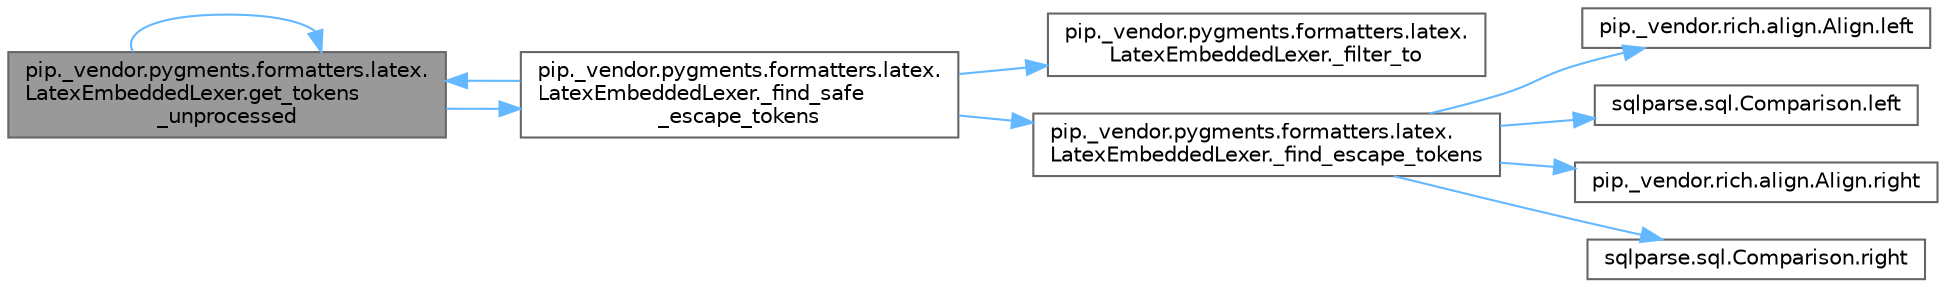 digraph "pip._vendor.pygments.formatters.latex.LatexEmbeddedLexer.get_tokens_unprocessed"
{
 // LATEX_PDF_SIZE
  bgcolor="transparent";
  edge [fontname=Helvetica,fontsize=10,labelfontname=Helvetica,labelfontsize=10];
  node [fontname=Helvetica,fontsize=10,shape=box,height=0.2,width=0.4];
  rankdir="LR";
  Node1 [id="Node000001",label="pip._vendor.pygments.formatters.latex.\lLatexEmbeddedLexer.get_tokens\l_unprocessed",height=0.2,width=0.4,color="gray40", fillcolor="grey60", style="filled", fontcolor="black",tooltip=" "];
  Node1 -> Node2 [id="edge1_Node000001_Node000002",color="steelblue1",style="solid",tooltip=" "];
  Node2 [id="Node000002",label="pip._vendor.pygments.formatters.latex.\lLatexEmbeddedLexer._find_safe\l_escape_tokens",height=0.2,width=0.4,color="grey40", fillcolor="white", style="filled",URL="$classpip_1_1__vendor_1_1pygments_1_1formatters_1_1latex_1_1_latex_embedded_lexer.html#a52f0dff73f700753d404bda6f3ae4a3f",tooltip=" "];
  Node2 -> Node3 [id="edge2_Node000002_Node000003",color="steelblue1",style="solid",tooltip=" "];
  Node3 [id="Node000003",label="pip._vendor.pygments.formatters.latex.\lLatexEmbeddedLexer._filter_to",height=0.2,width=0.4,color="grey40", fillcolor="white", style="filled",URL="$classpip_1_1__vendor_1_1pygments_1_1formatters_1_1latex_1_1_latex_embedded_lexer.html#a065b996b1b64f3b0eaaef78786781549",tooltip=" "];
  Node2 -> Node4 [id="edge3_Node000002_Node000004",color="steelblue1",style="solid",tooltip=" "];
  Node4 [id="Node000004",label="pip._vendor.pygments.formatters.latex.\lLatexEmbeddedLexer._find_escape_tokens",height=0.2,width=0.4,color="grey40", fillcolor="white", style="filled",URL="$classpip_1_1__vendor_1_1pygments_1_1formatters_1_1latex_1_1_latex_embedded_lexer.html#a787ce4e0d4863066f462657750954ec7",tooltip=" "];
  Node4 -> Node5 [id="edge4_Node000004_Node000005",color="steelblue1",style="solid",tooltip=" "];
  Node5 [id="Node000005",label="pip._vendor.rich.align.Align.left",height=0.2,width=0.4,color="grey40", fillcolor="white", style="filled",URL="$classpip_1_1__vendor_1_1rich_1_1align_1_1_align.html#a7bcf04e0d04e4f1887f676bd21ec01da",tooltip=" "];
  Node4 -> Node6 [id="edge5_Node000004_Node000006",color="steelblue1",style="solid",tooltip=" "];
  Node6 [id="Node000006",label="sqlparse.sql.Comparison.left",height=0.2,width=0.4,color="grey40", fillcolor="white", style="filled",URL="$classsqlparse_1_1sql_1_1_comparison.html#ae1e913754689b25ccbf8c93c089ffe54",tooltip=" "];
  Node4 -> Node7 [id="edge6_Node000004_Node000007",color="steelblue1",style="solid",tooltip=" "];
  Node7 [id="Node000007",label="pip._vendor.rich.align.Align.right",height=0.2,width=0.4,color="grey40", fillcolor="white", style="filled",URL="$classpip_1_1__vendor_1_1rich_1_1align_1_1_align.html#aac9cb8819744b16c61dee6d0f8983991",tooltip=" "];
  Node4 -> Node8 [id="edge7_Node000004_Node000008",color="steelblue1",style="solid",tooltip=" "];
  Node8 [id="Node000008",label="sqlparse.sql.Comparison.right",height=0.2,width=0.4,color="grey40", fillcolor="white", style="filled",URL="$classsqlparse_1_1sql_1_1_comparison.html#ad5456a04af73f274748598c59c80b51d",tooltip=" "];
  Node2 -> Node1 [id="edge8_Node000002_Node000001",color="steelblue1",style="solid",tooltip=" "];
  Node1 -> Node1 [id="edge9_Node000001_Node000001",color="steelblue1",style="solid",tooltip=" "];
}
